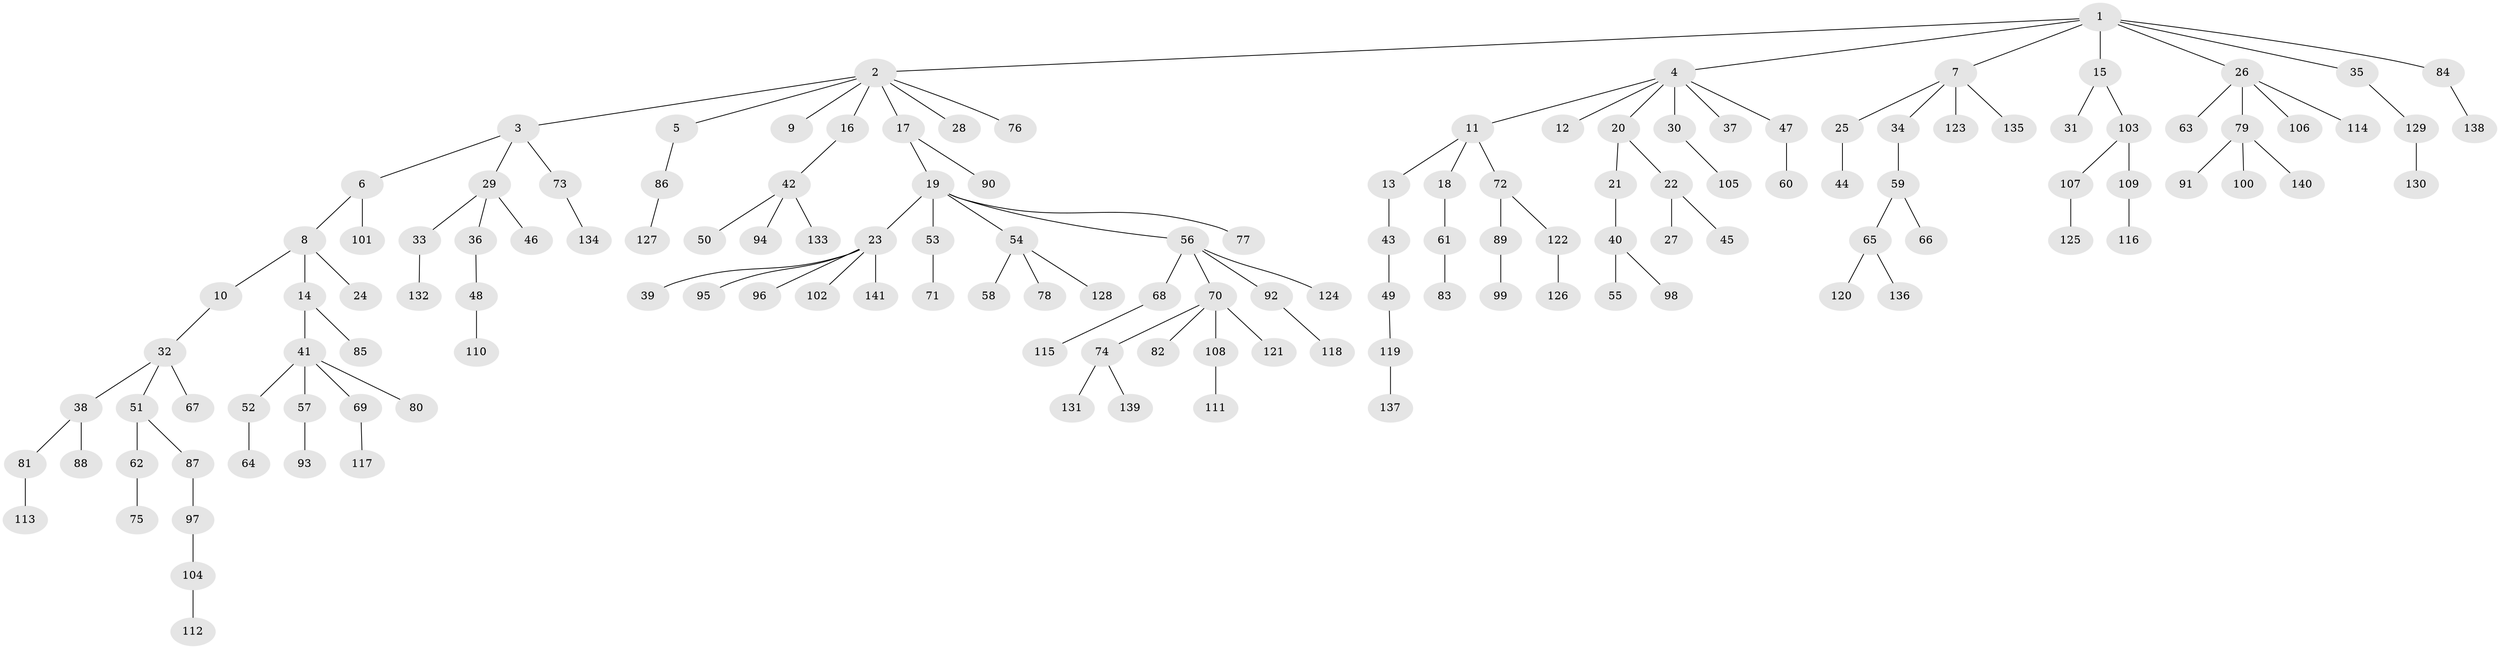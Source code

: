 // Generated by graph-tools (version 1.1) at 2025/11/02/27/25 16:11:28]
// undirected, 141 vertices, 140 edges
graph export_dot {
graph [start="1"]
  node [color=gray90,style=filled];
  1;
  2;
  3;
  4;
  5;
  6;
  7;
  8;
  9;
  10;
  11;
  12;
  13;
  14;
  15;
  16;
  17;
  18;
  19;
  20;
  21;
  22;
  23;
  24;
  25;
  26;
  27;
  28;
  29;
  30;
  31;
  32;
  33;
  34;
  35;
  36;
  37;
  38;
  39;
  40;
  41;
  42;
  43;
  44;
  45;
  46;
  47;
  48;
  49;
  50;
  51;
  52;
  53;
  54;
  55;
  56;
  57;
  58;
  59;
  60;
  61;
  62;
  63;
  64;
  65;
  66;
  67;
  68;
  69;
  70;
  71;
  72;
  73;
  74;
  75;
  76;
  77;
  78;
  79;
  80;
  81;
  82;
  83;
  84;
  85;
  86;
  87;
  88;
  89;
  90;
  91;
  92;
  93;
  94;
  95;
  96;
  97;
  98;
  99;
  100;
  101;
  102;
  103;
  104;
  105;
  106;
  107;
  108;
  109;
  110;
  111;
  112;
  113;
  114;
  115;
  116;
  117;
  118;
  119;
  120;
  121;
  122;
  123;
  124;
  125;
  126;
  127;
  128;
  129;
  130;
  131;
  132;
  133;
  134;
  135;
  136;
  137;
  138;
  139;
  140;
  141;
  1 -- 2;
  1 -- 4;
  1 -- 7;
  1 -- 15;
  1 -- 26;
  1 -- 35;
  1 -- 84;
  2 -- 3;
  2 -- 5;
  2 -- 9;
  2 -- 16;
  2 -- 17;
  2 -- 28;
  2 -- 76;
  3 -- 6;
  3 -- 29;
  3 -- 73;
  4 -- 11;
  4 -- 12;
  4 -- 20;
  4 -- 30;
  4 -- 37;
  4 -- 47;
  5 -- 86;
  6 -- 8;
  6 -- 101;
  7 -- 25;
  7 -- 34;
  7 -- 123;
  7 -- 135;
  8 -- 10;
  8 -- 14;
  8 -- 24;
  10 -- 32;
  11 -- 13;
  11 -- 18;
  11 -- 72;
  13 -- 43;
  14 -- 41;
  14 -- 85;
  15 -- 31;
  15 -- 103;
  16 -- 42;
  17 -- 19;
  17 -- 90;
  18 -- 61;
  19 -- 23;
  19 -- 53;
  19 -- 54;
  19 -- 56;
  19 -- 77;
  20 -- 21;
  20 -- 22;
  21 -- 40;
  22 -- 27;
  22 -- 45;
  23 -- 39;
  23 -- 95;
  23 -- 96;
  23 -- 102;
  23 -- 141;
  25 -- 44;
  26 -- 63;
  26 -- 79;
  26 -- 106;
  26 -- 114;
  29 -- 33;
  29 -- 36;
  29 -- 46;
  30 -- 105;
  32 -- 38;
  32 -- 51;
  32 -- 67;
  33 -- 132;
  34 -- 59;
  35 -- 129;
  36 -- 48;
  38 -- 81;
  38 -- 88;
  40 -- 55;
  40 -- 98;
  41 -- 52;
  41 -- 57;
  41 -- 69;
  41 -- 80;
  42 -- 50;
  42 -- 94;
  42 -- 133;
  43 -- 49;
  47 -- 60;
  48 -- 110;
  49 -- 119;
  51 -- 62;
  51 -- 87;
  52 -- 64;
  53 -- 71;
  54 -- 58;
  54 -- 78;
  54 -- 128;
  56 -- 68;
  56 -- 70;
  56 -- 92;
  56 -- 124;
  57 -- 93;
  59 -- 65;
  59 -- 66;
  61 -- 83;
  62 -- 75;
  65 -- 120;
  65 -- 136;
  68 -- 115;
  69 -- 117;
  70 -- 74;
  70 -- 82;
  70 -- 108;
  70 -- 121;
  72 -- 89;
  72 -- 122;
  73 -- 134;
  74 -- 131;
  74 -- 139;
  79 -- 91;
  79 -- 100;
  79 -- 140;
  81 -- 113;
  84 -- 138;
  86 -- 127;
  87 -- 97;
  89 -- 99;
  92 -- 118;
  97 -- 104;
  103 -- 107;
  103 -- 109;
  104 -- 112;
  107 -- 125;
  108 -- 111;
  109 -- 116;
  119 -- 137;
  122 -- 126;
  129 -- 130;
}
